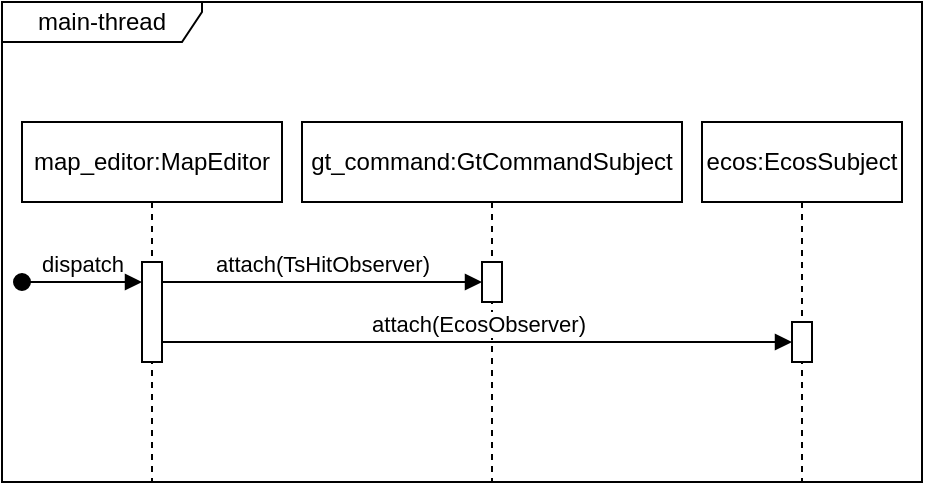 <mxfile version="23.1.5" type="github">
  <diagram name="Page-1" id="rHpFxpJIeKJyoYEt7b_M">
    <mxGraphModel dx="1015" dy="1103" grid="1" gridSize="10" guides="1" tooltips="1" connect="1" arrows="1" fold="1" page="1" pageScale="1" pageWidth="850" pageHeight="1100" math="0" shadow="0">
      <root>
        <mxCell id="0" />
        <mxCell id="1" parent="0" />
        <mxCell id="BotcEl2V68ZvkaFEKR-n-1" value="map_editor:MapEditor" style="shape=umlLifeline;perimeter=lifelinePerimeter;whiteSpace=wrap;html=1;container=1;dropTarget=0;collapsible=0;recursiveResize=0;outlineConnect=0;portConstraint=eastwest;newEdgeStyle={&quot;curved&quot;:0,&quot;rounded&quot;:0};" vertex="1" parent="1">
          <mxGeometry x="20" y="70" width="130" height="180" as="geometry" />
        </mxCell>
        <mxCell id="BotcEl2V68ZvkaFEKR-n-5" value="" style="html=1;points=[[0,0,0,0,5],[0,1,0,0,-5],[1,0,0,0,5],[1,1,0,0,-5]];perimeter=orthogonalPerimeter;outlineConnect=0;targetShapes=umlLifeline;portConstraint=eastwest;newEdgeStyle={&quot;curved&quot;:0,&quot;rounded&quot;:0};" vertex="1" parent="BotcEl2V68ZvkaFEKR-n-1">
          <mxGeometry x="60" y="70" width="10" height="50" as="geometry" />
        </mxCell>
        <mxCell id="BotcEl2V68ZvkaFEKR-n-2" value="gt_command:GtCommandSubject" style="shape=umlLifeline;perimeter=lifelinePerimeter;whiteSpace=wrap;html=1;container=1;dropTarget=0;collapsible=0;recursiveResize=0;outlineConnect=0;portConstraint=eastwest;newEdgeStyle={&quot;curved&quot;:0,&quot;rounded&quot;:0};" vertex="1" parent="1">
          <mxGeometry x="160" y="70" width="190" height="180" as="geometry" />
        </mxCell>
        <mxCell id="BotcEl2V68ZvkaFEKR-n-6" value="" style="html=1;points=[[0,0,0,0,5],[0,1,0,0,-5],[1,0,0,0,5],[1,1,0,0,-5]];perimeter=orthogonalPerimeter;outlineConnect=0;targetShapes=umlLifeline;portConstraint=eastwest;newEdgeStyle={&quot;curved&quot;:0,&quot;rounded&quot;:0};" vertex="1" parent="BotcEl2V68ZvkaFEKR-n-2">
          <mxGeometry x="90" y="70" width="10" height="20" as="geometry" />
        </mxCell>
        <mxCell id="BotcEl2V68ZvkaFEKR-n-3" value="ecos:EcosSubject" style="shape=umlLifeline;perimeter=lifelinePerimeter;whiteSpace=wrap;html=1;container=1;dropTarget=0;collapsible=0;recursiveResize=0;outlineConnect=0;portConstraint=eastwest;newEdgeStyle={&quot;curved&quot;:0,&quot;rounded&quot;:0};" vertex="1" parent="1">
          <mxGeometry x="360" y="70" width="100" height="180" as="geometry" />
        </mxCell>
        <mxCell id="BotcEl2V68ZvkaFEKR-n-7" value="" style="html=1;points=[[0,0,0,0,5],[0,1,0,0,-5],[1,0,0,0,5],[1,1,0,0,-5]];perimeter=orthogonalPerimeter;outlineConnect=0;targetShapes=umlLifeline;portConstraint=eastwest;newEdgeStyle={&quot;curved&quot;:0,&quot;rounded&quot;:0};" vertex="1" parent="BotcEl2V68ZvkaFEKR-n-3">
          <mxGeometry x="45" y="100" width="10" height="20" as="geometry" />
        </mxCell>
        <mxCell id="BotcEl2V68ZvkaFEKR-n-4" value="dispatch" style="html=1;verticalAlign=bottom;startArrow=oval;startFill=1;endArrow=block;startSize=8;curved=0;rounded=0;" edge="1" parent="1" target="BotcEl2V68ZvkaFEKR-n-5">
          <mxGeometry width="60" relative="1" as="geometry">
            <mxPoint x="20" y="150" as="sourcePoint" />
            <mxPoint x="80" y="150" as="targetPoint" />
          </mxGeometry>
        </mxCell>
        <mxCell id="BotcEl2V68ZvkaFEKR-n-9" value="attach(TsHitObserver)" style="html=1;verticalAlign=bottom;endArrow=block;curved=0;rounded=0;" edge="1" parent="1" source="BotcEl2V68ZvkaFEKR-n-5" target="BotcEl2V68ZvkaFEKR-n-6">
          <mxGeometry width="80" relative="1" as="geometry">
            <mxPoint x="130" y="160" as="sourcePoint" />
            <mxPoint x="210" y="160" as="targetPoint" />
            <Array as="points">
              <mxPoint x="170" y="150" />
            </Array>
          </mxGeometry>
        </mxCell>
        <mxCell id="BotcEl2V68ZvkaFEKR-n-10" value="attach(EcosObserver)" style="html=1;verticalAlign=bottom;endArrow=block;curved=0;rounded=0;" edge="1" parent="1" source="BotcEl2V68ZvkaFEKR-n-5" target="BotcEl2V68ZvkaFEKR-n-7">
          <mxGeometry width="80" relative="1" as="geometry">
            <mxPoint x="140" y="180" as="sourcePoint" />
            <mxPoint x="220" y="180" as="targetPoint" />
            <Array as="points">
              <mxPoint x="250" y="180" />
            </Array>
          </mxGeometry>
        </mxCell>
        <mxCell id="BotcEl2V68ZvkaFEKR-n-11" value="main-thread" style="shape=umlFrame;whiteSpace=wrap;html=1;pointerEvents=0;width=100;height=20;" vertex="1" parent="1">
          <mxGeometry x="10" y="10" width="460" height="240" as="geometry" />
        </mxCell>
      </root>
    </mxGraphModel>
  </diagram>
</mxfile>
